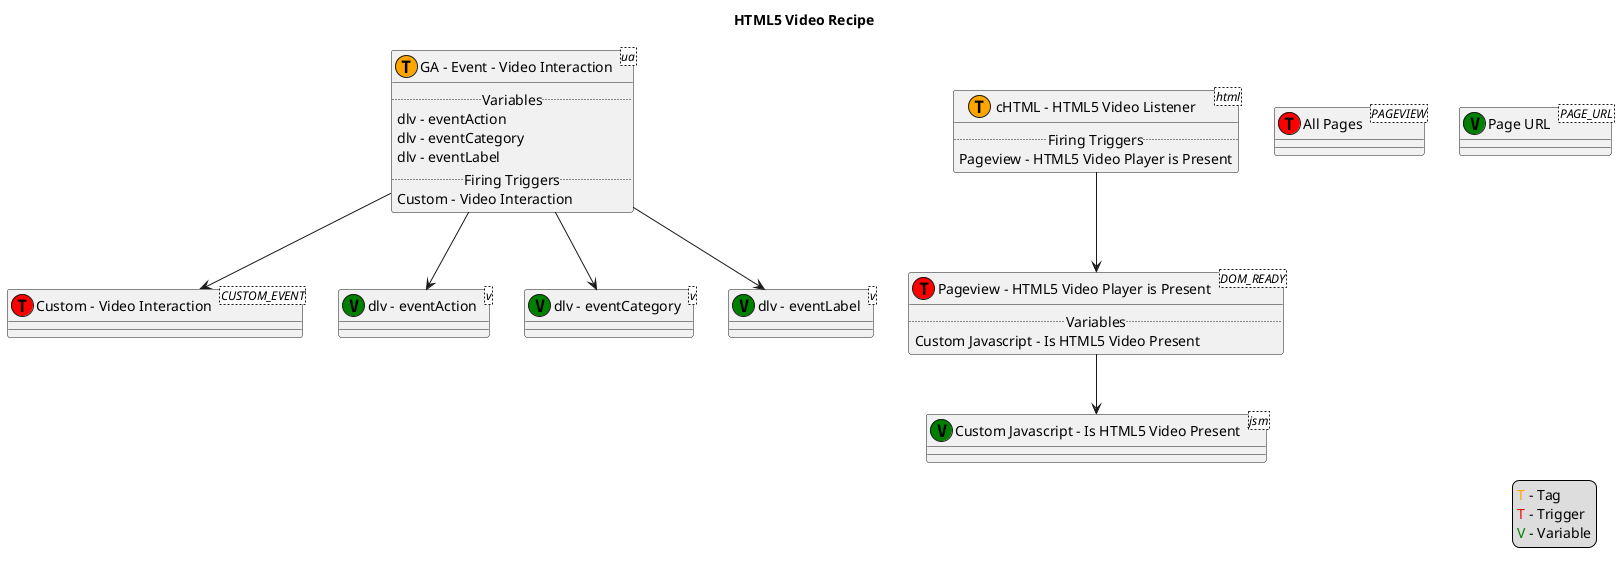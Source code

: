 @startuml
title HTML5 Video Recipe
legend right
<color:orange>T</color> - Tag
<color:red>T</color> - Trigger
<color:green>V</color> - Variable
end legend
class "GA - Event - Video Interaction" as 02<ua> << (T, orange) >> {
    .. Variables ..
    dlv - eventAction
    dlv - eventCategory
    dlv - eventLabel
    .. Firing Triggers ..
    Custom - Video Interaction
}
class "cHTML - HTML5 Video Listener" as 01<html> << (T, orange) >> {
    .. Firing Triggers ..
    Pageview - HTML5 Video Player is Present
}
class "Custom - Video Interaction" as 17<CUSTOM_EVENT> << (T, red) >>
class "Pageview - HTML5 Video Player is Present" as 15<DOM_READY> << (T, red) >> {
    .. Variables ..
    Custom Javascript - Is HTML5 Video Present
}
class "All Pages" as 2147479553<PAGEVIEW> << (T, red) >>
class "Custom Javascript - Is HTML5 Video Present" as 21<jsm> << (V, green) >>
class "dlv - eventAction" as 23<v> << (V, green) >>
class "dlv - eventCategory" as 22<v> << (V, green) >>
class "dlv - eventLabel" as 24<v> << (V, green) >>
class "Page URL"<PAGE_URL> << (V, green) >>
02 --> 17
01 --> 15
15 --> 21
02 --> 23
02 --> 22
02 --> 24
@enduml